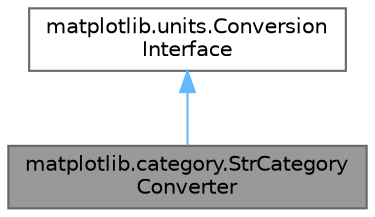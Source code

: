 digraph "matplotlib.category.StrCategoryConverter"
{
 // LATEX_PDF_SIZE
  bgcolor="transparent";
  edge [fontname=Helvetica,fontsize=10,labelfontname=Helvetica,labelfontsize=10];
  node [fontname=Helvetica,fontsize=10,shape=box,height=0.2,width=0.4];
  Node1 [id="Node000001",label="matplotlib.category.StrCategory\lConverter",height=0.2,width=0.4,color="gray40", fillcolor="grey60", style="filled", fontcolor="black",tooltip=" "];
  Node2 -> Node1 [id="edge1_Node000001_Node000002",dir="back",color="steelblue1",style="solid",tooltip=" "];
  Node2 [id="Node000002",label="matplotlib.units.Conversion\lInterface",height=0.2,width=0.4,color="gray40", fillcolor="white", style="filled",URL="$db/dd2/classmatplotlib_1_1units_1_1ConversionInterface.html",tooltip=" "];
}
